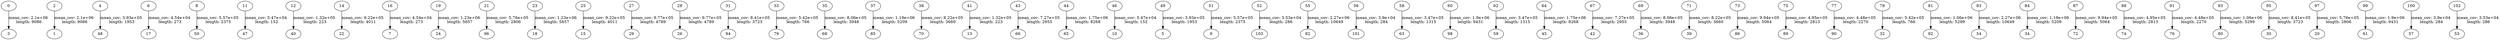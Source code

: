 strict digraph "" {
	0 -> 3	 [label="mean_cov: 2.1e+06
 length: 9086",
		length=9086,
		mean_cov=230.67389390270745];
	2 -> 1	 [label="mean_cov: 2.1e+06
 length: 9086",
		length=9086,
		mean_cov=230.67389390270745];
	4 -> 48	 [label="mean_cov: 3.93e+05
 length: 1953",
		length=1953,
		mean_cov=201.0916538658474];
	6 -> 17	 [label="mean_cov: 4.54e+04
 length: 273",
		length=273,
		mean_cov=166.4102564102564];
	8 -> 50	 [label="mean_cov: 5.57e+05
 length: 2375",
		length=2375,
		mean_cov=234.51242105263157];
	11 -> 47	 [label="mean_cov: 5.47e+04
 length: 152",
		length=152,
		mean_cov=359.63157894736844];
	12 -> 40	 [label="mean_cov: 1.32e+05
 length: 223",
		length=223,
		mean_cov=593.0538116591928];
	14 -> 22	 [label="mean_cov: 9.22e+05
 length: 4011",
		length=4011,
		mean_cov=229.99227125405136];
	16 -> 7	 [label="mean_cov: 4.54e+04
 length: 273",
		length=273,
		mean_cov=166.4102564102564];
	19 -> 24	 [label="mean_cov: 1.23e+06
 length: 5657",
		length=5657,
		mean_cov=217.72441223263215];
	21 -> 96	 [label="mean_cov: 5.76e+05
 length: 2806",
		length=2806,
		mean_cov=205.09942979330006];
	23 -> 18	 [label="mean_cov: 1.23e+06
 length: 5657",
		length=5657,
		mean_cov=217.72441223263215];
	25 -> 15	 [label="mean_cov: 9.22e+05
 length: 4011",
		length=4011,
		mean_cov=229.99227125405136];
	27 -> 29	 [label="mean_cov: 9.77e+05
 length: 4789",
		length=4789,
		mean_cov=204.03549801628733];
	28 -> 26	 [label="mean_cov: 9.77e+05
 length: 4789",
		length=4789,
		mean_cov=204.03549801628733];
	31 -> 94	 [label="mean_cov: 8.41e+05
 length: 3723",
		length=3723,
		mean_cov=226.01799623959172];
	33 -> 79	 [label="mean_cov: 5.42e+05
 length: 766",
		length=766,
		mean_cov=707.4164490861618];
	35 -> 68	 [label="mean_cov: 8.06e+05
 length: 3948",
		length=3948,
		mean_cov=204.11322188449847];
	37 -> 85	 [label="mean_cov: 1.19e+06
 length: 5209",
		length=5209,
		mean_cov=227.5582645421386];
	38 -> 70	 [label="mean_cov: 8.22e+05
 length: 3660",
		length=3660,
		mean_cov=224.6568306010929];
	41 -> 13	 [label="mean_cov: 1.32e+05
 length: 223",
		length=223,
		mean_cov=593.0538116591928];
	43 -> 66	 [label="mean_cov: 7.27e+05
 length: 2955",
		length=2955,
		mean_cov=246.1560067681895];
	44 -> 65	 [label="mean_cov: 1.75e+06
 length: 8268",
		length=8268,
		mean_cov=212.05128205128204];
	46 -> 10	 [label="mean_cov: 5.47e+04
 length: 152",
		length=152,
		mean_cov=359.63157894736844];
	49 -> 5	 [label="mean_cov: 3.93e+05
 length: 1953",
		length=1953,
		mean_cov=201.0916538658474];
	51 -> 9	 [label="mean_cov: 5.57e+05
 length: 2375",
		length=2375,
		mean_cov=234.51242105263157];
	52 -> 103	 [label="mean_cov: 3.53e+04
 length: 286",
		length=286,
		mean_cov=123.48251748251748];
	55 -> 82	 [label="mean_cov: 2.27e+06
 length: 10649",
		length=10649,
		mean_cov=212.88928537890882];
	56 -> 101	 [label="mean_cov: 3.9e+04
 length: 284",
		length=284,
		mean_cov=137.39084507042253];
	58 -> 63	 [label="mean_cov: 3.47e+05
 length: 1315",
		length=1315,
		mean_cov=263.81825095057036];
	60 -> 98	 [label="mean_cov: 1.9e+06
 length: 9431",
		length=9431,
		mean_cov=201.95546601632913];
	62 -> 59	 [label="mean_cov: 3.47e+05
 length: 1315",
		length=1315,
		mean_cov=263.81825095057036];
	64 -> 45	 [label="mean_cov: 1.75e+06
 length: 8268",
		length=8268,
		mean_cov=212.05128205128204];
	67 -> 42	 [label="mean_cov: 7.27e+05
 length: 2955",
		length=2955,
		mean_cov=246.1560067681895];
	69 -> 36	 [label="mean_cov: 8.06e+05
 length: 3948",
		length=3948,
		mean_cov=204.11322188449847];
	71 -> 39	 [label="mean_cov: 8.22e+05
 length: 3660",
		length=3660,
		mean_cov=224.6568306010929];
	73 -> 86	 [label="mean_cov: 9.94e+05
 length: 5064",
		length=5064,
		mean_cov=196.2253159557662];
	75 -> 89	 [label="mean_cov: 4.95e+05
 length: 2813",
		length=2813,
		mean_cov=175.90152861713474];
	77 -> 90	 [label="mean_cov: 4.48e+05
 length: 2270",
		length=2270,
		mean_cov=197.57488986784142];
	78 -> 32	 [label="mean_cov: 5.42e+05
 length: 766",
		length=766,
		mean_cov=707.4164490861618];
	81 -> 92	 [label="mean_cov: 1.06e+06
 length: 5299",
		length=5299,
		mean_cov=200.27533496886204];
	83 -> 54	 [label="mean_cov: 2.27e+06
 length: 10649",
		length=10649,
		mean_cov=212.88928537890882];
	84 -> 34	 [label="mean_cov: 1.19e+06
 length: 5209",
		length=5209,
		mean_cov=227.5582645421386];
	87 -> 72	 [label="mean_cov: 9.94e+05
 length: 5064",
		length=5064,
		mean_cov=196.2253159557662];
	88 -> 74	 [label="mean_cov: 4.95e+05
 length: 2813",
		length=2813,
		mean_cov=175.90152861713474];
	91 -> 76	 [label="mean_cov: 4.48e+05
 length: 2270",
		length=2270,
		mean_cov=197.57488986784142];
	93 -> 80	 [label="mean_cov: 1.06e+06
 length: 5299",
		length=5299,
		mean_cov=200.27533496886204];
	95 -> 30	 [label="mean_cov: 8.41e+05
 length: 3723",
		length=3723,
		mean_cov=226.01799623959172];
	97 -> 20	 [label="mean_cov: 5.76e+05
 length: 2806",
		length=2806,
		mean_cov=205.09942979330006];
	99 -> 61	 [label="mean_cov: 1.9e+06
 length: 9431",
		length=9431,
		mean_cov=201.95546601632913];
	100 -> 57	 [label="mean_cov: 3.9e+04
 length: 284",
		length=284,
		mean_cov=137.39084507042253];
	102 -> 53	 [label="mean_cov: 3.53e+04
 length: 286",
		length=286,
		mean_cov=123.48251748251748];
}
